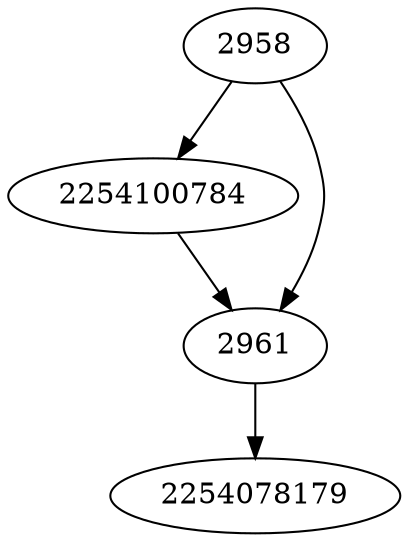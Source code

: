 strict digraph  {
2254100784;
2961;
2254078179;
2958;
2254100784 -> 2961;
2961 -> 2254078179;
2958 -> 2254100784;
2958 -> 2961;
}
